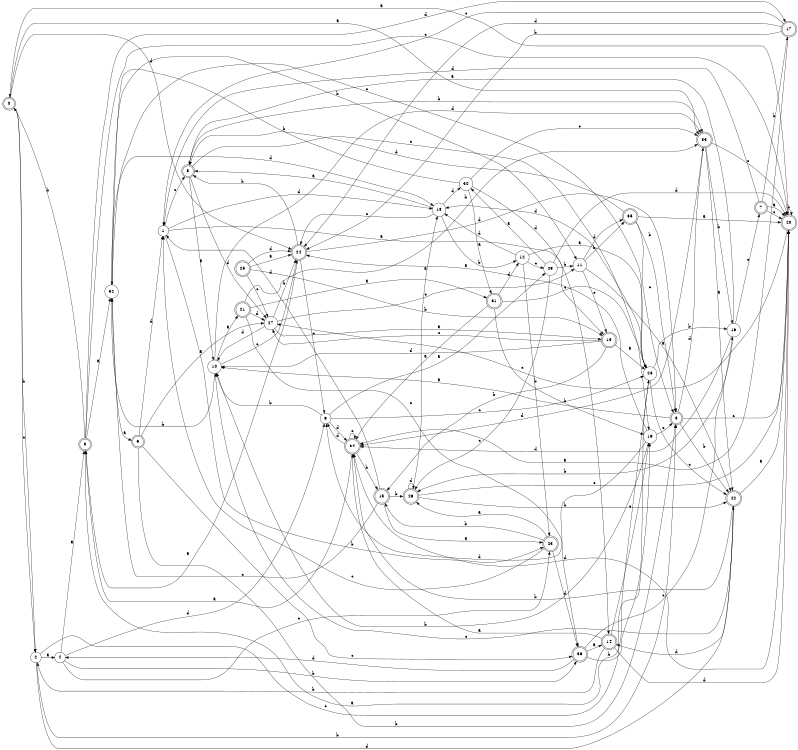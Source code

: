 digraph n30_2 {
__start0 [label="" shape="none"];

rankdir=LR;
size="8,5";

s0 [style="rounded,filled", color="black", fillcolor="white" shape="doublecircle", label="0"];
s1 [style="filled", color="black", fillcolor="white" shape="circle", label="1"];
s2 [style="filled", color="black", fillcolor="white" shape="circle", label="2"];
s3 [style="rounded,filled", color="black", fillcolor="white" shape="doublecircle", label="3"];
s4 [style="filled", color="black", fillcolor="white" shape="circle", label="4"];
s5 [style="rounded,filled", color="black", fillcolor="white" shape="doublecircle", label="5"];
s6 [style="rounded,filled", color="black", fillcolor="white" shape="doublecircle", label="6"];
s7 [style="rounded,filled", color="black", fillcolor="white" shape="doublecircle", label="7"];
s8 [style="rounded,filled", color="black", fillcolor="white" shape="doublecircle", label="8"];
s9 [style="filled", color="black", fillcolor="white" shape="circle", label="9"];
s10 [style="filled", color="black", fillcolor="white" shape="circle", label="10"];
s11 [style="filled", color="black", fillcolor="white" shape="circle", label="11"];
s12 [style="filled", color="black", fillcolor="white" shape="circle", label="12"];
s13 [style="rounded,filled", color="black", fillcolor="white" shape="doublecircle", label="13"];
s14 [style="rounded,filled", color="black", fillcolor="white" shape="doublecircle", label="14"];
s15 [style="rounded,filled", color="black", fillcolor="white" shape="doublecircle", label="15"];
s16 [style="filled", color="black", fillcolor="white" shape="circle", label="16"];
s17 [style="rounded,filled", color="black", fillcolor="white" shape="doublecircle", label="17"];
s18 [style="filled", color="black", fillcolor="white" shape="circle", label="18"];
s19 [style="filled", color="black", fillcolor="white" shape="circle", label="19"];
s20 [style="rounded,filled", color="black", fillcolor="white" shape="doublecircle", label="20"];
s21 [style="rounded,filled", color="black", fillcolor="white" shape="doublecircle", label="21"];
s22 [style="rounded,filled", color="black", fillcolor="white" shape="doublecircle", label="22"];
s23 [style="rounded,filled", color="black", fillcolor="white" shape="doublecircle", label="23"];
s24 [style="rounded,filled", color="black", fillcolor="white" shape="doublecircle", label="24"];
s25 [style="rounded,filled", color="black", fillcolor="white" shape="doublecircle", label="25"];
s26 [style="rounded,filled", color="black", fillcolor="white" shape="doublecircle", label="26"];
s27 [style="filled", color="black", fillcolor="white" shape="circle", label="27"];
s28 [style="filled", color="black", fillcolor="white" shape="circle", label="28"];
s29 [style="filled", color="black", fillcolor="white" shape="circle", label="29"];
s30 [style="filled", color="black", fillcolor="white" shape="circle", label="30"];
s31 [style="rounded,filled", color="black", fillcolor="white" shape="doublecircle", label="31"];
s32 [style="filled", color="black", fillcolor="white" shape="circle", label="32"];
s33 [style="rounded,filled", color="black", fillcolor="white" shape="doublecircle", label="33"];
s34 [style="rounded,filled", color="black", fillcolor="white" shape="doublecircle", label="34"];
s35 [style="rounded,filled", color="black", fillcolor="white" shape="doublecircle", label="35"];
s36 [style="rounded,filled", color="black", fillcolor="white" shape="doublecircle", label="36"];
s0 -> s33 [label="a"];
s0 -> s2 [label="b"];
s0 -> s2 [label="c"];
s0 -> s24 [label="d"];
s1 -> s13 [label="a"];
s1 -> s23 [label="b"];
s1 -> s5 [label="c"];
s1 -> s18 [label="d"];
s2 -> s4 [label="a"];
s2 -> s8 [label="b"];
s2 -> s28 [label="c"];
s2 -> s22 [label="d"];
s3 -> s32 [label="a"];
s3 -> s0 [label="b"];
s3 -> s20 [label="c"];
s3 -> s17 [label="d"];
s4 -> s3 [label="a"];
s4 -> s36 [label="b"];
s4 -> s23 [label="c"];
s4 -> s9 [label="d"];
s5 -> s10 [label="a"];
s5 -> s33 [label="b"];
s5 -> s19 [label="c"];
s5 -> s27 [label="d"];
s6 -> s27 [label="a"];
s6 -> s8 [label="b"];
s6 -> s36 [label="c"];
s6 -> s1 [label="d"];
s7 -> s20 [label="a"];
s7 -> s17 [label="b"];
s7 -> s20 [label="c"];
s7 -> s1 [label="d"];
s8 -> s10 [label="a"];
s8 -> s22 [label="b"];
s8 -> s20 [label="c"];
s8 -> s33 [label="d"];
s9 -> s29 [label="a"];
s9 -> s10 [label="b"];
s9 -> s28 [label="c"];
s9 -> s34 [label="d"];
s10 -> s21 [label="a"];
s10 -> s32 [label="b"];
s10 -> s24 [label="c"];
s10 -> s33 [label="d"];
s11 -> s22 [label="a"];
s11 -> s35 [label="b"];
s11 -> s13 [label="c"];
s11 -> s35 [label="d"];
s12 -> s28 [label="a"];
s12 -> s23 [label="b"];
s12 -> s29 [label="c"];
s12 -> s18 [label="d"];
s13 -> s28 [label="a"];
s13 -> s15 [label="b"];
s13 -> s27 [label="c"];
s13 -> s10 [label="d"];
s14 -> s34 [label="a"];
s14 -> s2 [label="b"];
s14 -> s19 [label="c"];
s14 -> s20 [label="d"];
s15 -> s23 [label="a"];
s15 -> s26 [label="b"];
s15 -> s32 [label="c"];
s15 -> s1 [label="d"];
s16 -> s5 [label="a"];
s16 -> s26 [label="b"];
s16 -> s7 [label="c"];
s16 -> s34 [label="d"];
s17 -> s34 [label="a"];
s17 -> s24 [label="b"];
s17 -> s1 [label="c"];
s17 -> s24 [label="d"];
s18 -> s5 [label="a"];
s18 -> s12 [label="b"];
s18 -> s24 [label="c"];
s18 -> s30 [label="d"];
s19 -> s24 [label="a"];
s19 -> s10 [label="b"];
s19 -> s8 [label="c"];
s19 -> s9 [label="d"];
s20 -> s0 [label="a"];
s20 -> s20 [label="b"];
s20 -> s27 [label="c"];
s20 -> s34 [label="d"];
s21 -> s31 [label="a"];
s21 -> s33 [label="b"];
s21 -> s36 [label="c"];
s21 -> s27 [label="d"];
s22 -> s20 [label="a"];
s22 -> s34 [label="b"];
s22 -> s10 [label="c"];
s22 -> s14 [label="d"];
s23 -> s26 [label="a"];
s23 -> s15 [label="b"];
s23 -> s1 [label="c"];
s23 -> s36 [label="d"];
s24 -> s3 [label="a"];
s24 -> s5 [label="b"];
s24 -> s9 [label="c"];
s24 -> s8 [label="d"];
s25 -> s24 [label="a"];
s25 -> s13 [label="b"];
s25 -> s27 [label="c"];
s25 -> s24 [label="d"];
s26 -> s18 [label="a"];
s26 -> s22 [label="b"];
s26 -> s20 [label="c"];
s26 -> s26 [label="d"];
s27 -> s13 [label="a"];
s27 -> s24 [label="b"];
s27 -> s11 [label="c"];
s27 -> s10 [label="d"];
s28 -> s3 [label="a"];
s28 -> s16 [label="b"];
s28 -> s22 [label="c"];
s28 -> s18 [label="d"];
s29 -> s30 [label="a"];
s29 -> s11 [label="b"];
s29 -> s26 [label="c"];
s29 -> s20 [label="d"];
s30 -> s31 [label="a"];
s30 -> s32 [label="b"];
s30 -> s33 [label="c"];
s30 -> s14 [label="d"];
s31 -> s34 [label="a"];
s31 -> s19 [label="b"];
s31 -> s28 [label="c"];
s31 -> s12 [label="d"];
s32 -> s6 [label="a"];
s32 -> s11 [label="b"];
s32 -> s28 [label="c"];
s32 -> s18 [label="d"];
s33 -> s22 [label="a"];
s33 -> s16 [label="b"];
s33 -> s20 [label="c"];
s33 -> s34 [label="d"];
s34 -> s3 [label="a"];
s34 -> s15 [label="b"];
s34 -> s34 [label="c"];
s34 -> s9 [label="d"];
s35 -> s20 [label="a"];
s35 -> s8 [label="b"];
s35 -> s8 [label="c"];
s35 -> s5 [label="d"];
s36 -> s14 [label="a"];
s36 -> s19 [label="b"];
s36 -> s16 [label="c"];
s36 -> s4 [label="d"];

}